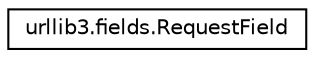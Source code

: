 digraph "Graphical Class Hierarchy"
{
 // LATEX_PDF_SIZE
  edge [fontname="Helvetica",fontsize="10",labelfontname="Helvetica",labelfontsize="10"];
  node [fontname="Helvetica",fontsize="10",shape=record];
  rankdir="LR";
  Node0 [label="urllib3.fields.RequestField",height=0.2,width=0.4,color="black", fillcolor="white", style="filled",URL="$classurllib3_1_1fields_1_1RequestField.html",tooltip=" "];
}
